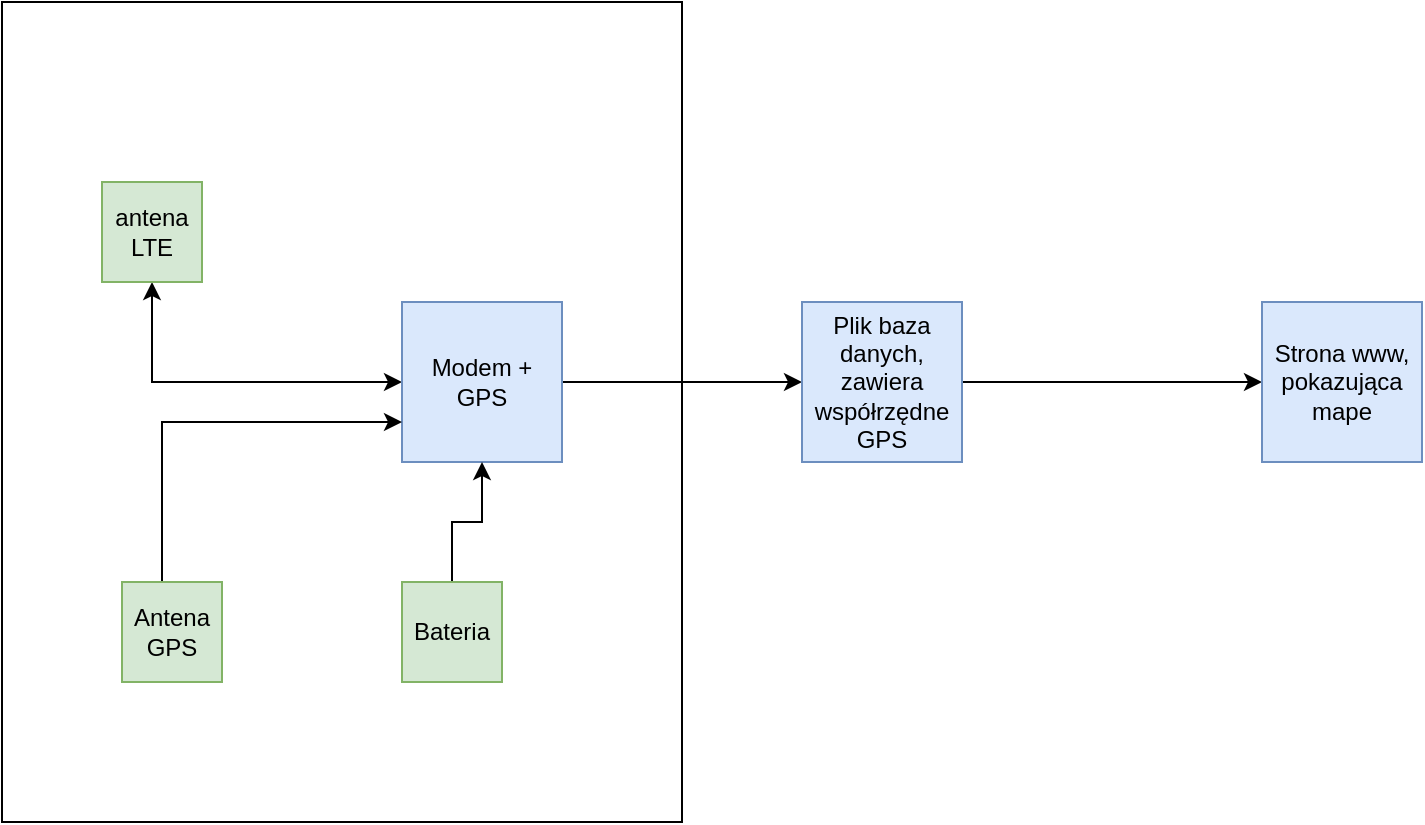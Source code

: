 <mxfile version="21.6.8" type="device">
  <diagram name="Strona-1" id="JoigvequHiqc3GzbZfUr">
    <mxGraphModel dx="1098" dy="988" grid="1" gridSize="10" guides="1" tooltips="1" connect="1" arrows="1" fold="1" page="1" pageScale="1" pageWidth="827" pageHeight="1169" math="0" shadow="0">
      <root>
        <mxCell id="0" />
        <mxCell id="1" parent="0" />
        <mxCell id="vnKfXxgPkNCZNDGtM31M-1" value="" style="rounded=0;whiteSpace=wrap;html=1;" vertex="1" parent="1">
          <mxGeometry x="90" y="100" width="340" height="410" as="geometry" />
        </mxCell>
        <mxCell id="-vcE2ESTU7nkIOKV11oH-3" value="" style="edgeStyle=orthogonalEdgeStyle;rounded=0;orthogonalLoop=1;jettySize=auto;html=1;startArrow=classic;startFill=1;" parent="1" source="-vcE2ESTU7nkIOKV11oH-1" target="-vcE2ESTU7nkIOKV11oH-2" edge="1">
          <mxGeometry relative="1" as="geometry" />
        </mxCell>
        <mxCell id="-vcE2ESTU7nkIOKV11oH-9" value="" style="edgeStyle=orthogonalEdgeStyle;rounded=0;orthogonalLoop=1;jettySize=auto;html=1;" parent="1" source="-vcE2ESTU7nkIOKV11oH-1" target="-vcE2ESTU7nkIOKV11oH-8" edge="1">
          <mxGeometry relative="1" as="geometry" />
        </mxCell>
        <mxCell id="-vcE2ESTU7nkIOKV11oH-1" value="Modem + GPS" style="whiteSpace=wrap;html=1;aspect=fixed;fillColor=#dae8fc;strokeColor=#6c8ebf;fontColor=#000000;" parent="1" vertex="1">
          <mxGeometry x="290" y="250" width="80" height="80" as="geometry" />
        </mxCell>
        <mxCell id="-vcE2ESTU7nkIOKV11oH-2" value="antena LTE" style="whiteSpace=wrap;html=1;aspect=fixed;fillColor=#d5e8d4;strokeColor=#82b366;gradientColor=none;fontColor=#000000;" parent="1" vertex="1">
          <mxGeometry x="140" y="190" width="50" height="50" as="geometry" />
        </mxCell>
        <mxCell id="-vcE2ESTU7nkIOKV11oH-5" style="edgeStyle=orthogonalEdgeStyle;rounded=0;orthogonalLoop=1;jettySize=auto;html=1;entryX=0;entryY=0.75;entryDx=0;entryDy=0;" parent="1" source="-vcE2ESTU7nkIOKV11oH-4" target="-vcE2ESTU7nkIOKV11oH-1" edge="1">
          <mxGeometry relative="1" as="geometry">
            <Array as="points">
              <mxPoint x="170" y="310" />
            </Array>
          </mxGeometry>
        </mxCell>
        <mxCell id="-vcE2ESTU7nkIOKV11oH-4" value="Antena GPS" style="whiteSpace=wrap;html=1;aspect=fixed;fillColor=#d5e8d4;strokeColor=#82b366;fontColor=#000000;" parent="1" vertex="1">
          <mxGeometry x="150" y="390" width="50" height="50" as="geometry" />
        </mxCell>
        <mxCell id="-vcE2ESTU7nkIOKV11oH-7" value="" style="edgeStyle=orthogonalEdgeStyle;rounded=0;orthogonalLoop=1;jettySize=auto;html=1;" parent="1" source="-vcE2ESTU7nkIOKV11oH-6" target="-vcE2ESTU7nkIOKV11oH-1" edge="1">
          <mxGeometry relative="1" as="geometry" />
        </mxCell>
        <mxCell id="-vcE2ESTU7nkIOKV11oH-6" value="Bateria" style="whiteSpace=wrap;html=1;aspect=fixed;fillColor=#d5e8d4;strokeColor=#82b366;fontColor=#000000;" parent="1" vertex="1">
          <mxGeometry x="290" y="390" width="50" height="50" as="geometry" />
        </mxCell>
        <mxCell id="-vcE2ESTU7nkIOKV11oH-11" value="" style="edgeStyle=orthogonalEdgeStyle;rounded=0;orthogonalLoop=1;jettySize=auto;html=1;" parent="1" source="-vcE2ESTU7nkIOKV11oH-8" target="-vcE2ESTU7nkIOKV11oH-10" edge="1">
          <mxGeometry relative="1" as="geometry" />
        </mxCell>
        <mxCell id="-vcE2ESTU7nkIOKV11oH-8" value="Plik baza danych, zawiera współrzędne GPS" style="whiteSpace=wrap;html=1;aspect=fixed;fillColor=#dae8fc;strokeColor=#6c8ebf;fontColor=#000000;" parent="1" vertex="1">
          <mxGeometry x="490" y="250" width="80" height="80" as="geometry" />
        </mxCell>
        <mxCell id="-vcE2ESTU7nkIOKV11oH-10" value="Strona www, pokazująca mape" style="whiteSpace=wrap;html=1;aspect=fixed;fillColor=#dae8fc;strokeColor=#6c8ebf;fontColor=#000000;" parent="1" vertex="1">
          <mxGeometry x="720" y="250" width="80" height="80" as="geometry" />
        </mxCell>
      </root>
    </mxGraphModel>
  </diagram>
</mxfile>
